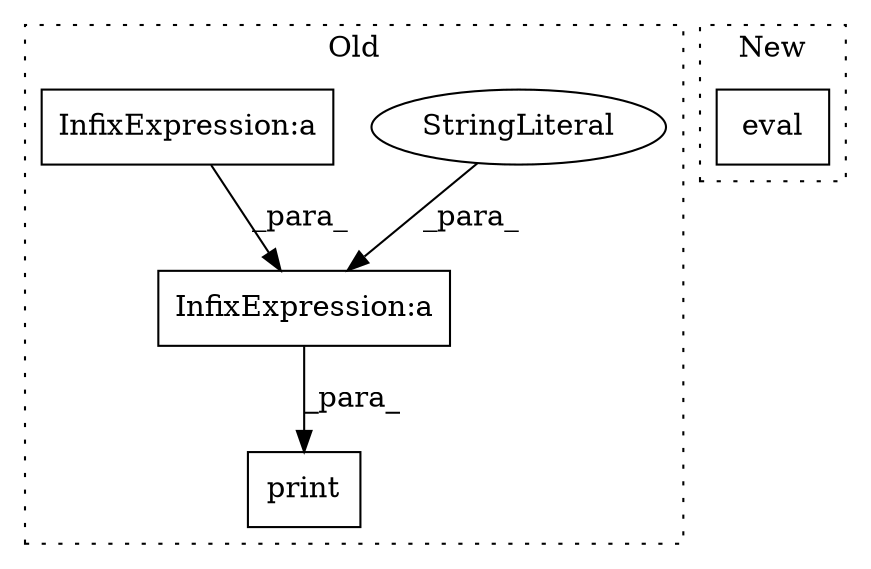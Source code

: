 digraph G {
subgraph cluster0 {
1 [label="print" a="32" s="12839,12888" l="6,1" shape="box"];
3 [label="InfixExpression:a" a="27" s="12859" l="3" shape="box"];
4 [label="StringLiteral" a="45" s="12845" l="14" shape="ellipse"];
5 [label="InfixExpression:a" a="27" s="12874" l="3" shape="box"];
label = "Old";
style="dotted";
}
subgraph cluster1 {
2 [label="eval" a="32" s="7429" l="6" shape="box"];
label = "New";
style="dotted";
}
3 -> 1 [label="_para_"];
4 -> 3 [label="_para_"];
5 -> 3 [label="_para_"];
}
